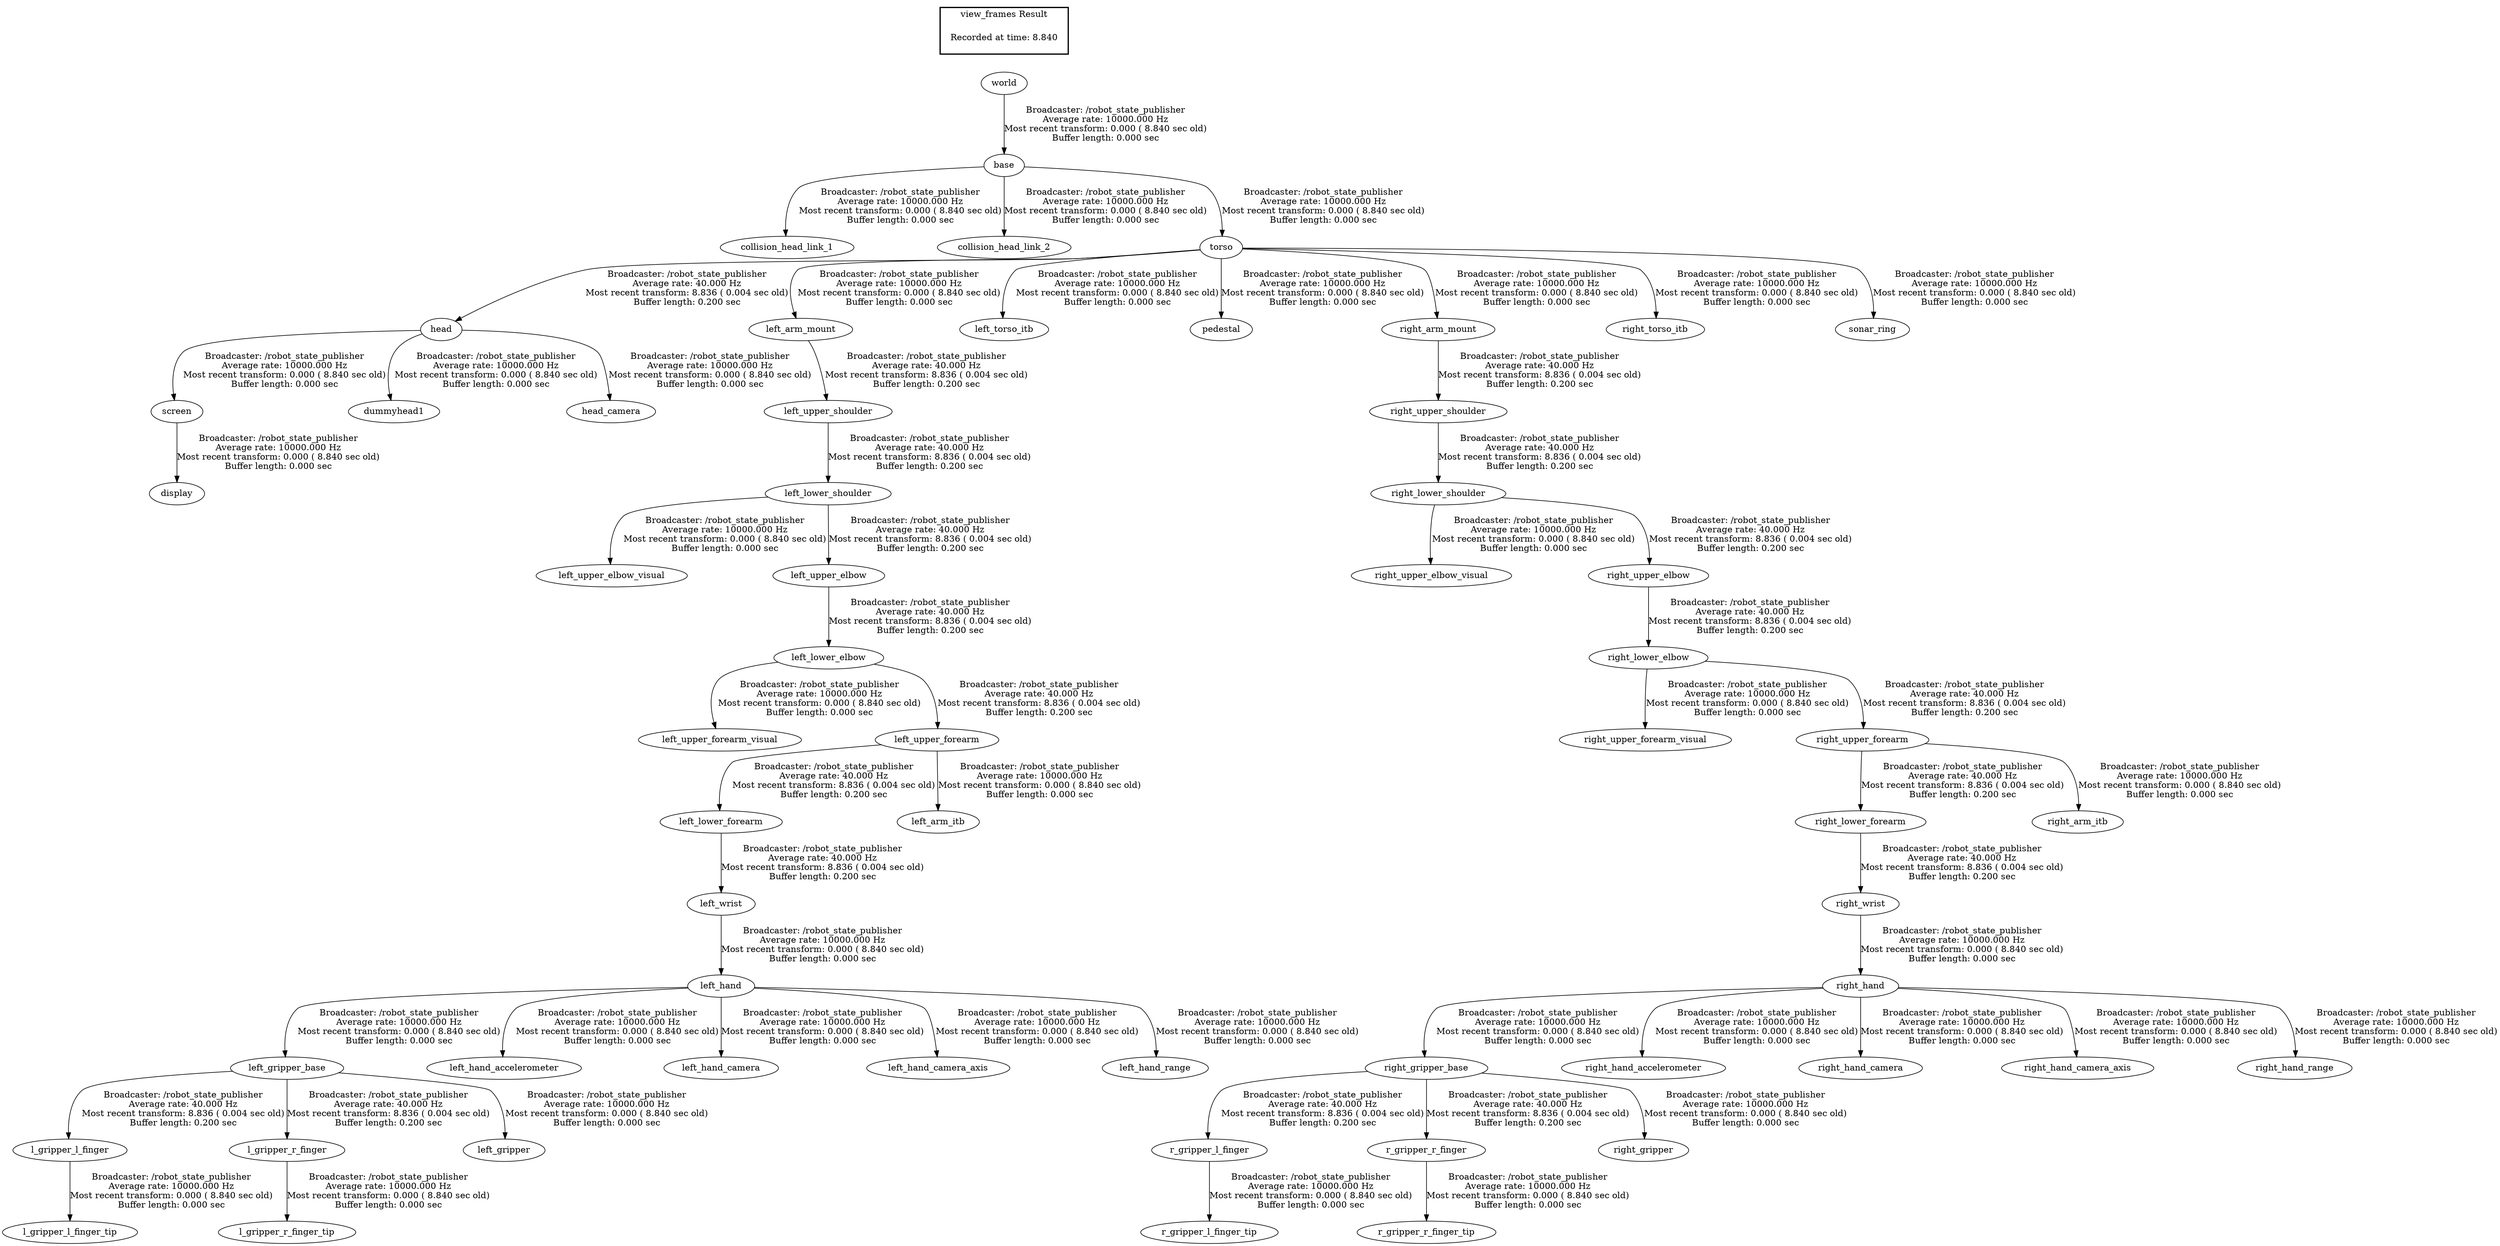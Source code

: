 digraph G {
"world" -> "base"[label="Broadcaster: /robot_state_publisher\nAverage rate: 10000.000 Hz\nMost recent transform: 0.000 ( 8.840 sec old)\nBuffer length: 0.000 sec\n"];
"base" -> "collision_head_link_1"[label="Broadcaster: /robot_state_publisher\nAverage rate: 10000.000 Hz\nMost recent transform: 0.000 ( 8.840 sec old)\nBuffer length: 0.000 sec\n"];
"base" -> "collision_head_link_2"[label="Broadcaster: /robot_state_publisher\nAverage rate: 10000.000 Hz\nMost recent transform: 0.000 ( 8.840 sec old)\nBuffer length: 0.000 sec\n"];
"screen" -> "display"[label="Broadcaster: /robot_state_publisher\nAverage rate: 10000.000 Hz\nMost recent transform: 0.000 ( 8.840 sec old)\nBuffer length: 0.000 sec\n"];
"head" -> "screen"[label="Broadcaster: /robot_state_publisher\nAverage rate: 10000.000 Hz\nMost recent transform: 0.000 ( 8.840 sec old)\nBuffer length: 0.000 sec\n"];
"head" -> "dummyhead1"[label="Broadcaster: /robot_state_publisher\nAverage rate: 10000.000 Hz\nMost recent transform: 0.000 ( 8.840 sec old)\nBuffer length: 0.000 sec\n"];
"torso" -> "head"[label="Broadcaster: /robot_state_publisher\nAverage rate: 40.000 Hz\nMost recent transform: 8.836 ( 0.004 sec old)\nBuffer length: 0.200 sec\n"];
"head" -> "head_camera"[label="Broadcaster: /robot_state_publisher\nAverage rate: 10000.000 Hz\nMost recent transform: 0.000 ( 8.840 sec old)\nBuffer length: 0.000 sec\n"];
"l_gripper_l_finger" -> "l_gripper_l_finger_tip"[label="Broadcaster: /robot_state_publisher\nAverage rate: 10000.000 Hz\nMost recent transform: 0.000 ( 8.840 sec old)\nBuffer length: 0.000 sec\n"];
"left_gripper_base" -> "l_gripper_l_finger"[label="Broadcaster: /robot_state_publisher\nAverage rate: 40.000 Hz\nMost recent transform: 8.836 ( 0.004 sec old)\nBuffer length: 0.200 sec\n"];
"l_gripper_r_finger" -> "l_gripper_r_finger_tip"[label="Broadcaster: /robot_state_publisher\nAverage rate: 10000.000 Hz\nMost recent transform: 0.000 ( 8.840 sec old)\nBuffer length: 0.000 sec\n"];
"left_gripper_base" -> "l_gripper_r_finger"[label="Broadcaster: /robot_state_publisher\nAverage rate: 40.000 Hz\nMost recent transform: 8.836 ( 0.004 sec old)\nBuffer length: 0.200 sec\n"];
"left_lower_shoulder" -> "left_upper_elbow_visual"[label="Broadcaster: /robot_state_publisher\nAverage rate: 10000.000 Hz\nMost recent transform: 0.000 ( 8.840 sec old)\nBuffer length: 0.000 sec\n"];
"left_upper_shoulder" -> "left_lower_shoulder"[label="Broadcaster: /robot_state_publisher\nAverage rate: 40.000 Hz\nMost recent transform: 8.836 ( 0.004 sec old)\nBuffer length: 0.200 sec\n"];
"left_gripper_base" -> "left_gripper"[label="Broadcaster: /robot_state_publisher\nAverage rate: 10000.000 Hz\nMost recent transform: 0.000 ( 8.840 sec old)\nBuffer length: 0.000 sec\n"];
"left_hand" -> "left_gripper_base"[label="Broadcaster: /robot_state_publisher\nAverage rate: 10000.000 Hz\nMost recent transform: 0.000 ( 8.840 sec old)\nBuffer length: 0.000 sec\n"];
"left_wrist" -> "left_hand"[label="Broadcaster: /robot_state_publisher\nAverage rate: 10000.000 Hz\nMost recent transform: 0.000 ( 8.840 sec old)\nBuffer length: 0.000 sec\n"];
"left_lower_forearm" -> "left_wrist"[label="Broadcaster: /robot_state_publisher\nAverage rate: 40.000 Hz\nMost recent transform: 8.836 ( 0.004 sec old)\nBuffer length: 0.200 sec\n"];
"left_hand" -> "left_hand_accelerometer"[label="Broadcaster: /robot_state_publisher\nAverage rate: 10000.000 Hz\nMost recent transform: 0.000 ( 8.840 sec old)\nBuffer length: 0.000 sec\n"];
"left_hand" -> "left_hand_camera"[label="Broadcaster: /robot_state_publisher\nAverage rate: 10000.000 Hz\nMost recent transform: 0.000 ( 8.840 sec old)\nBuffer length: 0.000 sec\n"];
"left_hand" -> "left_hand_camera_axis"[label="Broadcaster: /robot_state_publisher\nAverage rate: 10000.000 Hz\nMost recent transform: 0.000 ( 8.840 sec old)\nBuffer length: 0.000 sec\n"];
"left_hand" -> "left_hand_range"[label="Broadcaster: /robot_state_publisher\nAverage rate: 10000.000 Hz\nMost recent transform: 0.000 ( 8.840 sec old)\nBuffer length: 0.000 sec\n"];
"torso" -> "left_arm_mount"[label="Broadcaster: /robot_state_publisher\nAverage rate: 10000.000 Hz\nMost recent transform: 0.000 ( 8.840 sec old)\nBuffer length: 0.000 sec\n"];
"base" -> "torso"[label="Broadcaster: /robot_state_publisher\nAverage rate: 10000.000 Hz\nMost recent transform: 0.000 ( 8.840 sec old)\nBuffer length: 0.000 sec\n"];
"torso" -> "left_torso_itb"[label="Broadcaster: /robot_state_publisher\nAverage rate: 10000.000 Hz\nMost recent transform: 0.000 ( 8.840 sec old)\nBuffer length: 0.000 sec\n"];
"left_lower_elbow" -> "left_upper_forearm_visual"[label="Broadcaster: /robot_state_publisher\nAverage rate: 10000.000 Hz\nMost recent transform: 0.000 ( 8.840 sec old)\nBuffer length: 0.000 sec\n"];
"left_upper_elbow" -> "left_lower_elbow"[label="Broadcaster: /robot_state_publisher\nAverage rate: 40.000 Hz\nMost recent transform: 8.836 ( 0.004 sec old)\nBuffer length: 0.200 sec\n"];
"left_upper_forearm" -> "left_arm_itb"[label="Broadcaster: /robot_state_publisher\nAverage rate: 10000.000 Hz\nMost recent transform: 0.000 ( 8.840 sec old)\nBuffer length: 0.000 sec\n"];
"left_lower_elbow" -> "left_upper_forearm"[label="Broadcaster: /robot_state_publisher\nAverage rate: 40.000 Hz\nMost recent transform: 8.836 ( 0.004 sec old)\nBuffer length: 0.200 sec\n"];
"torso" -> "pedestal"[label="Broadcaster: /robot_state_publisher\nAverage rate: 10000.000 Hz\nMost recent transform: 0.000 ( 8.840 sec old)\nBuffer length: 0.000 sec\n"];
"r_gripper_l_finger" -> "r_gripper_l_finger_tip"[label="Broadcaster: /robot_state_publisher\nAverage rate: 10000.000 Hz\nMost recent transform: 0.000 ( 8.840 sec old)\nBuffer length: 0.000 sec\n"];
"right_gripper_base" -> "r_gripper_l_finger"[label="Broadcaster: /robot_state_publisher\nAverage rate: 40.000 Hz\nMost recent transform: 8.836 ( 0.004 sec old)\nBuffer length: 0.200 sec\n"];
"r_gripper_r_finger" -> "r_gripper_r_finger_tip"[label="Broadcaster: /robot_state_publisher\nAverage rate: 10000.000 Hz\nMost recent transform: 0.000 ( 8.840 sec old)\nBuffer length: 0.000 sec\n"];
"right_gripper_base" -> "r_gripper_r_finger"[label="Broadcaster: /robot_state_publisher\nAverage rate: 40.000 Hz\nMost recent transform: 8.836 ( 0.004 sec old)\nBuffer length: 0.200 sec\n"];
"right_lower_shoulder" -> "right_upper_elbow_visual"[label="Broadcaster: /robot_state_publisher\nAverage rate: 10000.000 Hz\nMost recent transform: 0.000 ( 8.840 sec old)\nBuffer length: 0.000 sec\n"];
"right_upper_shoulder" -> "right_lower_shoulder"[label="Broadcaster: /robot_state_publisher\nAverage rate: 40.000 Hz\nMost recent transform: 8.836 ( 0.004 sec old)\nBuffer length: 0.200 sec\n"];
"right_gripper_base" -> "right_gripper"[label="Broadcaster: /robot_state_publisher\nAverage rate: 10000.000 Hz\nMost recent transform: 0.000 ( 8.840 sec old)\nBuffer length: 0.000 sec\n"];
"right_hand" -> "right_gripper_base"[label="Broadcaster: /robot_state_publisher\nAverage rate: 10000.000 Hz\nMost recent transform: 0.000 ( 8.840 sec old)\nBuffer length: 0.000 sec\n"];
"right_wrist" -> "right_hand"[label="Broadcaster: /robot_state_publisher\nAverage rate: 10000.000 Hz\nMost recent transform: 0.000 ( 8.840 sec old)\nBuffer length: 0.000 sec\n"];
"right_lower_forearm" -> "right_wrist"[label="Broadcaster: /robot_state_publisher\nAverage rate: 40.000 Hz\nMost recent transform: 8.836 ( 0.004 sec old)\nBuffer length: 0.200 sec\n"];
"right_hand" -> "right_hand_accelerometer"[label="Broadcaster: /robot_state_publisher\nAverage rate: 10000.000 Hz\nMost recent transform: 0.000 ( 8.840 sec old)\nBuffer length: 0.000 sec\n"];
"right_hand" -> "right_hand_camera"[label="Broadcaster: /robot_state_publisher\nAverage rate: 10000.000 Hz\nMost recent transform: 0.000 ( 8.840 sec old)\nBuffer length: 0.000 sec\n"];
"right_hand" -> "right_hand_camera_axis"[label="Broadcaster: /robot_state_publisher\nAverage rate: 10000.000 Hz\nMost recent transform: 0.000 ( 8.840 sec old)\nBuffer length: 0.000 sec\n"];
"right_hand" -> "right_hand_range"[label="Broadcaster: /robot_state_publisher\nAverage rate: 10000.000 Hz\nMost recent transform: 0.000 ( 8.840 sec old)\nBuffer length: 0.000 sec\n"];
"torso" -> "right_arm_mount"[label="Broadcaster: /robot_state_publisher\nAverage rate: 10000.000 Hz\nMost recent transform: 0.000 ( 8.840 sec old)\nBuffer length: 0.000 sec\n"];
"torso" -> "right_torso_itb"[label="Broadcaster: /robot_state_publisher\nAverage rate: 10000.000 Hz\nMost recent transform: 0.000 ( 8.840 sec old)\nBuffer length: 0.000 sec\n"];
"right_lower_elbow" -> "right_upper_forearm_visual"[label="Broadcaster: /robot_state_publisher\nAverage rate: 10000.000 Hz\nMost recent transform: 0.000 ( 8.840 sec old)\nBuffer length: 0.000 sec\n"];
"right_upper_elbow" -> "right_lower_elbow"[label="Broadcaster: /robot_state_publisher\nAverage rate: 40.000 Hz\nMost recent transform: 8.836 ( 0.004 sec old)\nBuffer length: 0.200 sec\n"];
"right_upper_forearm" -> "right_arm_itb"[label="Broadcaster: /robot_state_publisher\nAverage rate: 10000.000 Hz\nMost recent transform: 0.000 ( 8.840 sec old)\nBuffer length: 0.000 sec\n"];
"right_lower_elbow" -> "right_upper_forearm"[label="Broadcaster: /robot_state_publisher\nAverage rate: 40.000 Hz\nMost recent transform: 8.836 ( 0.004 sec old)\nBuffer length: 0.200 sec\n"];
"torso" -> "sonar_ring"[label="Broadcaster: /robot_state_publisher\nAverage rate: 10000.000 Hz\nMost recent transform: 0.000 ( 8.840 sec old)\nBuffer length: 0.000 sec\n"];
"left_lower_shoulder" -> "left_upper_elbow"[label="Broadcaster: /robot_state_publisher\nAverage rate: 40.000 Hz\nMost recent transform: 8.836 ( 0.004 sec old)\nBuffer length: 0.200 sec\n"];
"left_arm_mount" -> "left_upper_shoulder"[label="Broadcaster: /robot_state_publisher\nAverage rate: 40.000 Hz\nMost recent transform: 8.836 ( 0.004 sec old)\nBuffer length: 0.200 sec\n"];
"left_upper_forearm" -> "left_lower_forearm"[label="Broadcaster: /robot_state_publisher\nAverage rate: 40.000 Hz\nMost recent transform: 8.836 ( 0.004 sec old)\nBuffer length: 0.200 sec\n"];
"right_lower_shoulder" -> "right_upper_elbow"[label="Broadcaster: /robot_state_publisher\nAverage rate: 40.000 Hz\nMost recent transform: 8.836 ( 0.004 sec old)\nBuffer length: 0.200 sec\n"];
"right_arm_mount" -> "right_upper_shoulder"[label="Broadcaster: /robot_state_publisher\nAverage rate: 40.000 Hz\nMost recent transform: 8.836 ( 0.004 sec old)\nBuffer length: 0.200 sec\n"];
"right_upper_forearm" -> "right_lower_forearm"[label="Broadcaster: /robot_state_publisher\nAverage rate: 40.000 Hz\nMost recent transform: 8.836 ( 0.004 sec old)\nBuffer length: 0.200 sec\n"];
edge [style=invis];
 subgraph cluster_legend { style=bold; color=black; label ="view_frames Result";
"Recorded at time: 8.840"[ shape=plaintext ] ;
 }->"world";
}